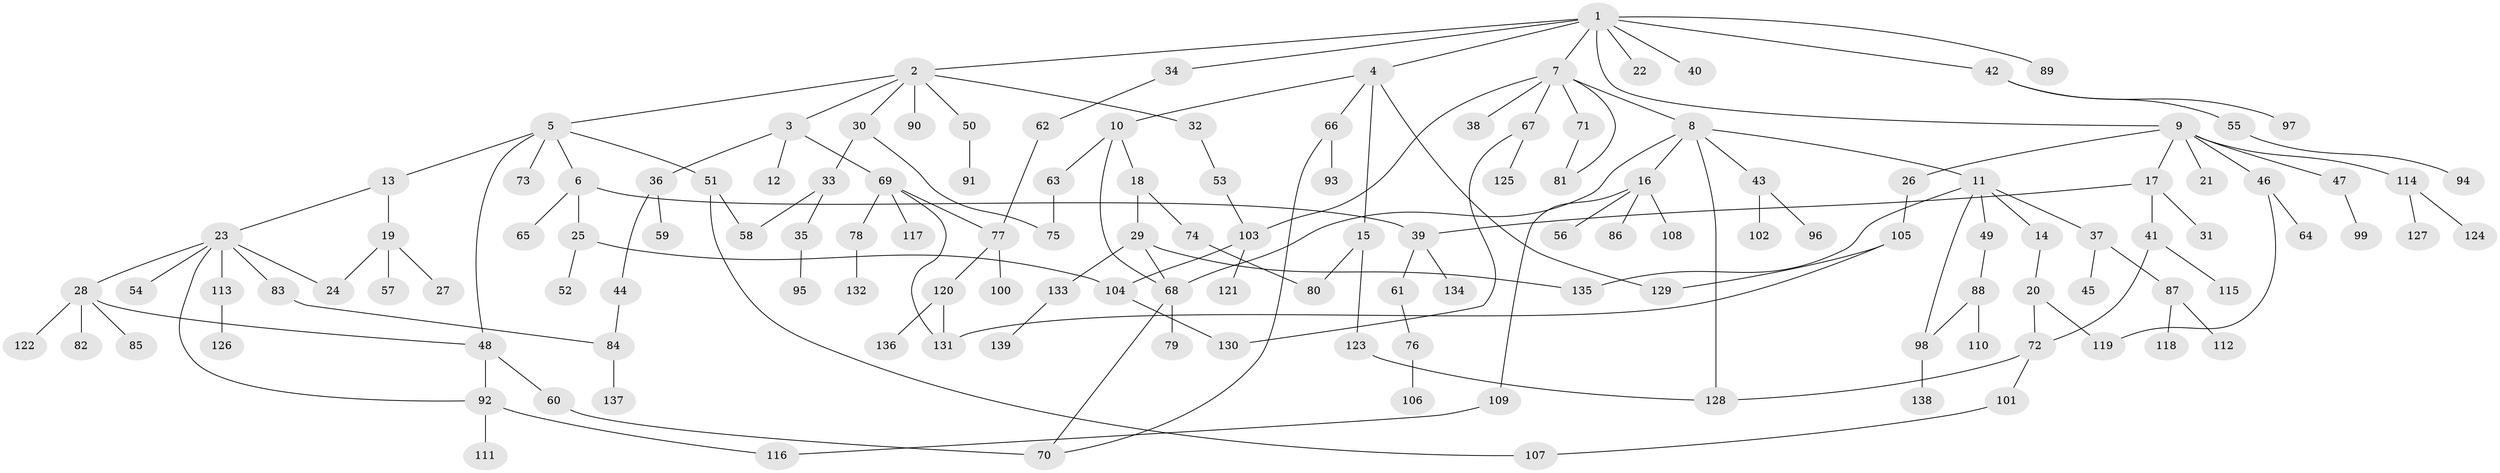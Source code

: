 // coarse degree distribution, {6: 0.010309278350515464, 1: 0.4536082474226804, 3: 0.15463917525773196, 4: 0.041237113402061855, 2: 0.26804123711340205, 12: 0.010309278350515464, 7: 0.010309278350515464, 5: 0.020618556701030927, 9: 0.010309278350515464, 21: 0.010309278350515464, 10: 0.010309278350515464}
// Generated by graph-tools (version 1.1) at 2025/44/03/04/25 21:44:34]
// undirected, 139 vertices, 166 edges
graph export_dot {
graph [start="1"]
  node [color=gray90,style=filled];
  1;
  2;
  3;
  4;
  5;
  6;
  7;
  8;
  9;
  10;
  11;
  12;
  13;
  14;
  15;
  16;
  17;
  18;
  19;
  20;
  21;
  22;
  23;
  24;
  25;
  26;
  27;
  28;
  29;
  30;
  31;
  32;
  33;
  34;
  35;
  36;
  37;
  38;
  39;
  40;
  41;
  42;
  43;
  44;
  45;
  46;
  47;
  48;
  49;
  50;
  51;
  52;
  53;
  54;
  55;
  56;
  57;
  58;
  59;
  60;
  61;
  62;
  63;
  64;
  65;
  66;
  67;
  68;
  69;
  70;
  71;
  72;
  73;
  74;
  75;
  76;
  77;
  78;
  79;
  80;
  81;
  82;
  83;
  84;
  85;
  86;
  87;
  88;
  89;
  90;
  91;
  92;
  93;
  94;
  95;
  96;
  97;
  98;
  99;
  100;
  101;
  102;
  103;
  104;
  105;
  106;
  107;
  108;
  109;
  110;
  111;
  112;
  113;
  114;
  115;
  116;
  117;
  118;
  119;
  120;
  121;
  122;
  123;
  124;
  125;
  126;
  127;
  128;
  129;
  130;
  131;
  132;
  133;
  134;
  135;
  136;
  137;
  138;
  139;
  1 -- 2;
  1 -- 4;
  1 -- 7;
  1 -- 9;
  1 -- 22;
  1 -- 34;
  1 -- 40;
  1 -- 42;
  1 -- 89;
  2 -- 3;
  2 -- 5;
  2 -- 30;
  2 -- 32;
  2 -- 50;
  2 -- 90;
  3 -- 12;
  3 -- 36;
  3 -- 69;
  4 -- 10;
  4 -- 15;
  4 -- 66;
  4 -- 129;
  5 -- 6;
  5 -- 13;
  5 -- 48;
  5 -- 51;
  5 -- 73;
  6 -- 25;
  6 -- 65;
  6 -- 39;
  7 -- 8;
  7 -- 38;
  7 -- 67;
  7 -- 71;
  7 -- 103;
  7 -- 81;
  8 -- 11;
  8 -- 16;
  8 -- 43;
  8 -- 68;
  8 -- 128;
  9 -- 17;
  9 -- 21;
  9 -- 26;
  9 -- 46;
  9 -- 47;
  9 -- 114;
  10 -- 18;
  10 -- 63;
  10 -- 68;
  11 -- 14;
  11 -- 37;
  11 -- 49;
  11 -- 98;
  11 -- 135;
  13 -- 19;
  13 -- 23;
  14 -- 20;
  15 -- 80;
  15 -- 123;
  16 -- 56;
  16 -- 86;
  16 -- 108;
  16 -- 109;
  17 -- 31;
  17 -- 39;
  17 -- 41;
  18 -- 29;
  18 -- 74;
  19 -- 27;
  19 -- 57;
  19 -- 24;
  20 -- 119;
  20 -- 72;
  23 -- 24;
  23 -- 28;
  23 -- 54;
  23 -- 83;
  23 -- 113;
  23 -- 92;
  25 -- 52;
  25 -- 104;
  26 -- 105;
  28 -- 82;
  28 -- 85;
  28 -- 122;
  28 -- 48;
  29 -- 133;
  29 -- 135;
  29 -- 68;
  30 -- 33;
  30 -- 75;
  32 -- 53;
  33 -- 35;
  33 -- 58;
  34 -- 62;
  35 -- 95;
  36 -- 44;
  36 -- 59;
  37 -- 45;
  37 -- 87;
  39 -- 61;
  39 -- 134;
  41 -- 72;
  41 -- 115;
  42 -- 55;
  42 -- 97;
  43 -- 96;
  43 -- 102;
  44 -- 84;
  46 -- 64;
  46 -- 119;
  47 -- 99;
  48 -- 60;
  48 -- 92;
  49 -- 88;
  50 -- 91;
  51 -- 107;
  51 -- 58;
  53 -- 103;
  55 -- 94;
  60 -- 70;
  61 -- 76;
  62 -- 77;
  63 -- 75;
  66 -- 93;
  66 -- 70;
  67 -- 125;
  67 -- 130;
  68 -- 70;
  68 -- 79;
  69 -- 78;
  69 -- 117;
  69 -- 131;
  69 -- 77;
  71 -- 81;
  72 -- 101;
  72 -- 128;
  74 -- 80;
  76 -- 106;
  77 -- 100;
  77 -- 120;
  78 -- 132;
  83 -- 84;
  84 -- 137;
  87 -- 112;
  87 -- 118;
  88 -- 98;
  88 -- 110;
  92 -- 111;
  92 -- 116;
  98 -- 138;
  101 -- 107;
  103 -- 121;
  103 -- 104;
  104 -- 130;
  105 -- 129;
  105 -- 131;
  109 -- 116;
  113 -- 126;
  114 -- 124;
  114 -- 127;
  120 -- 136;
  120 -- 131;
  123 -- 128;
  133 -- 139;
}
